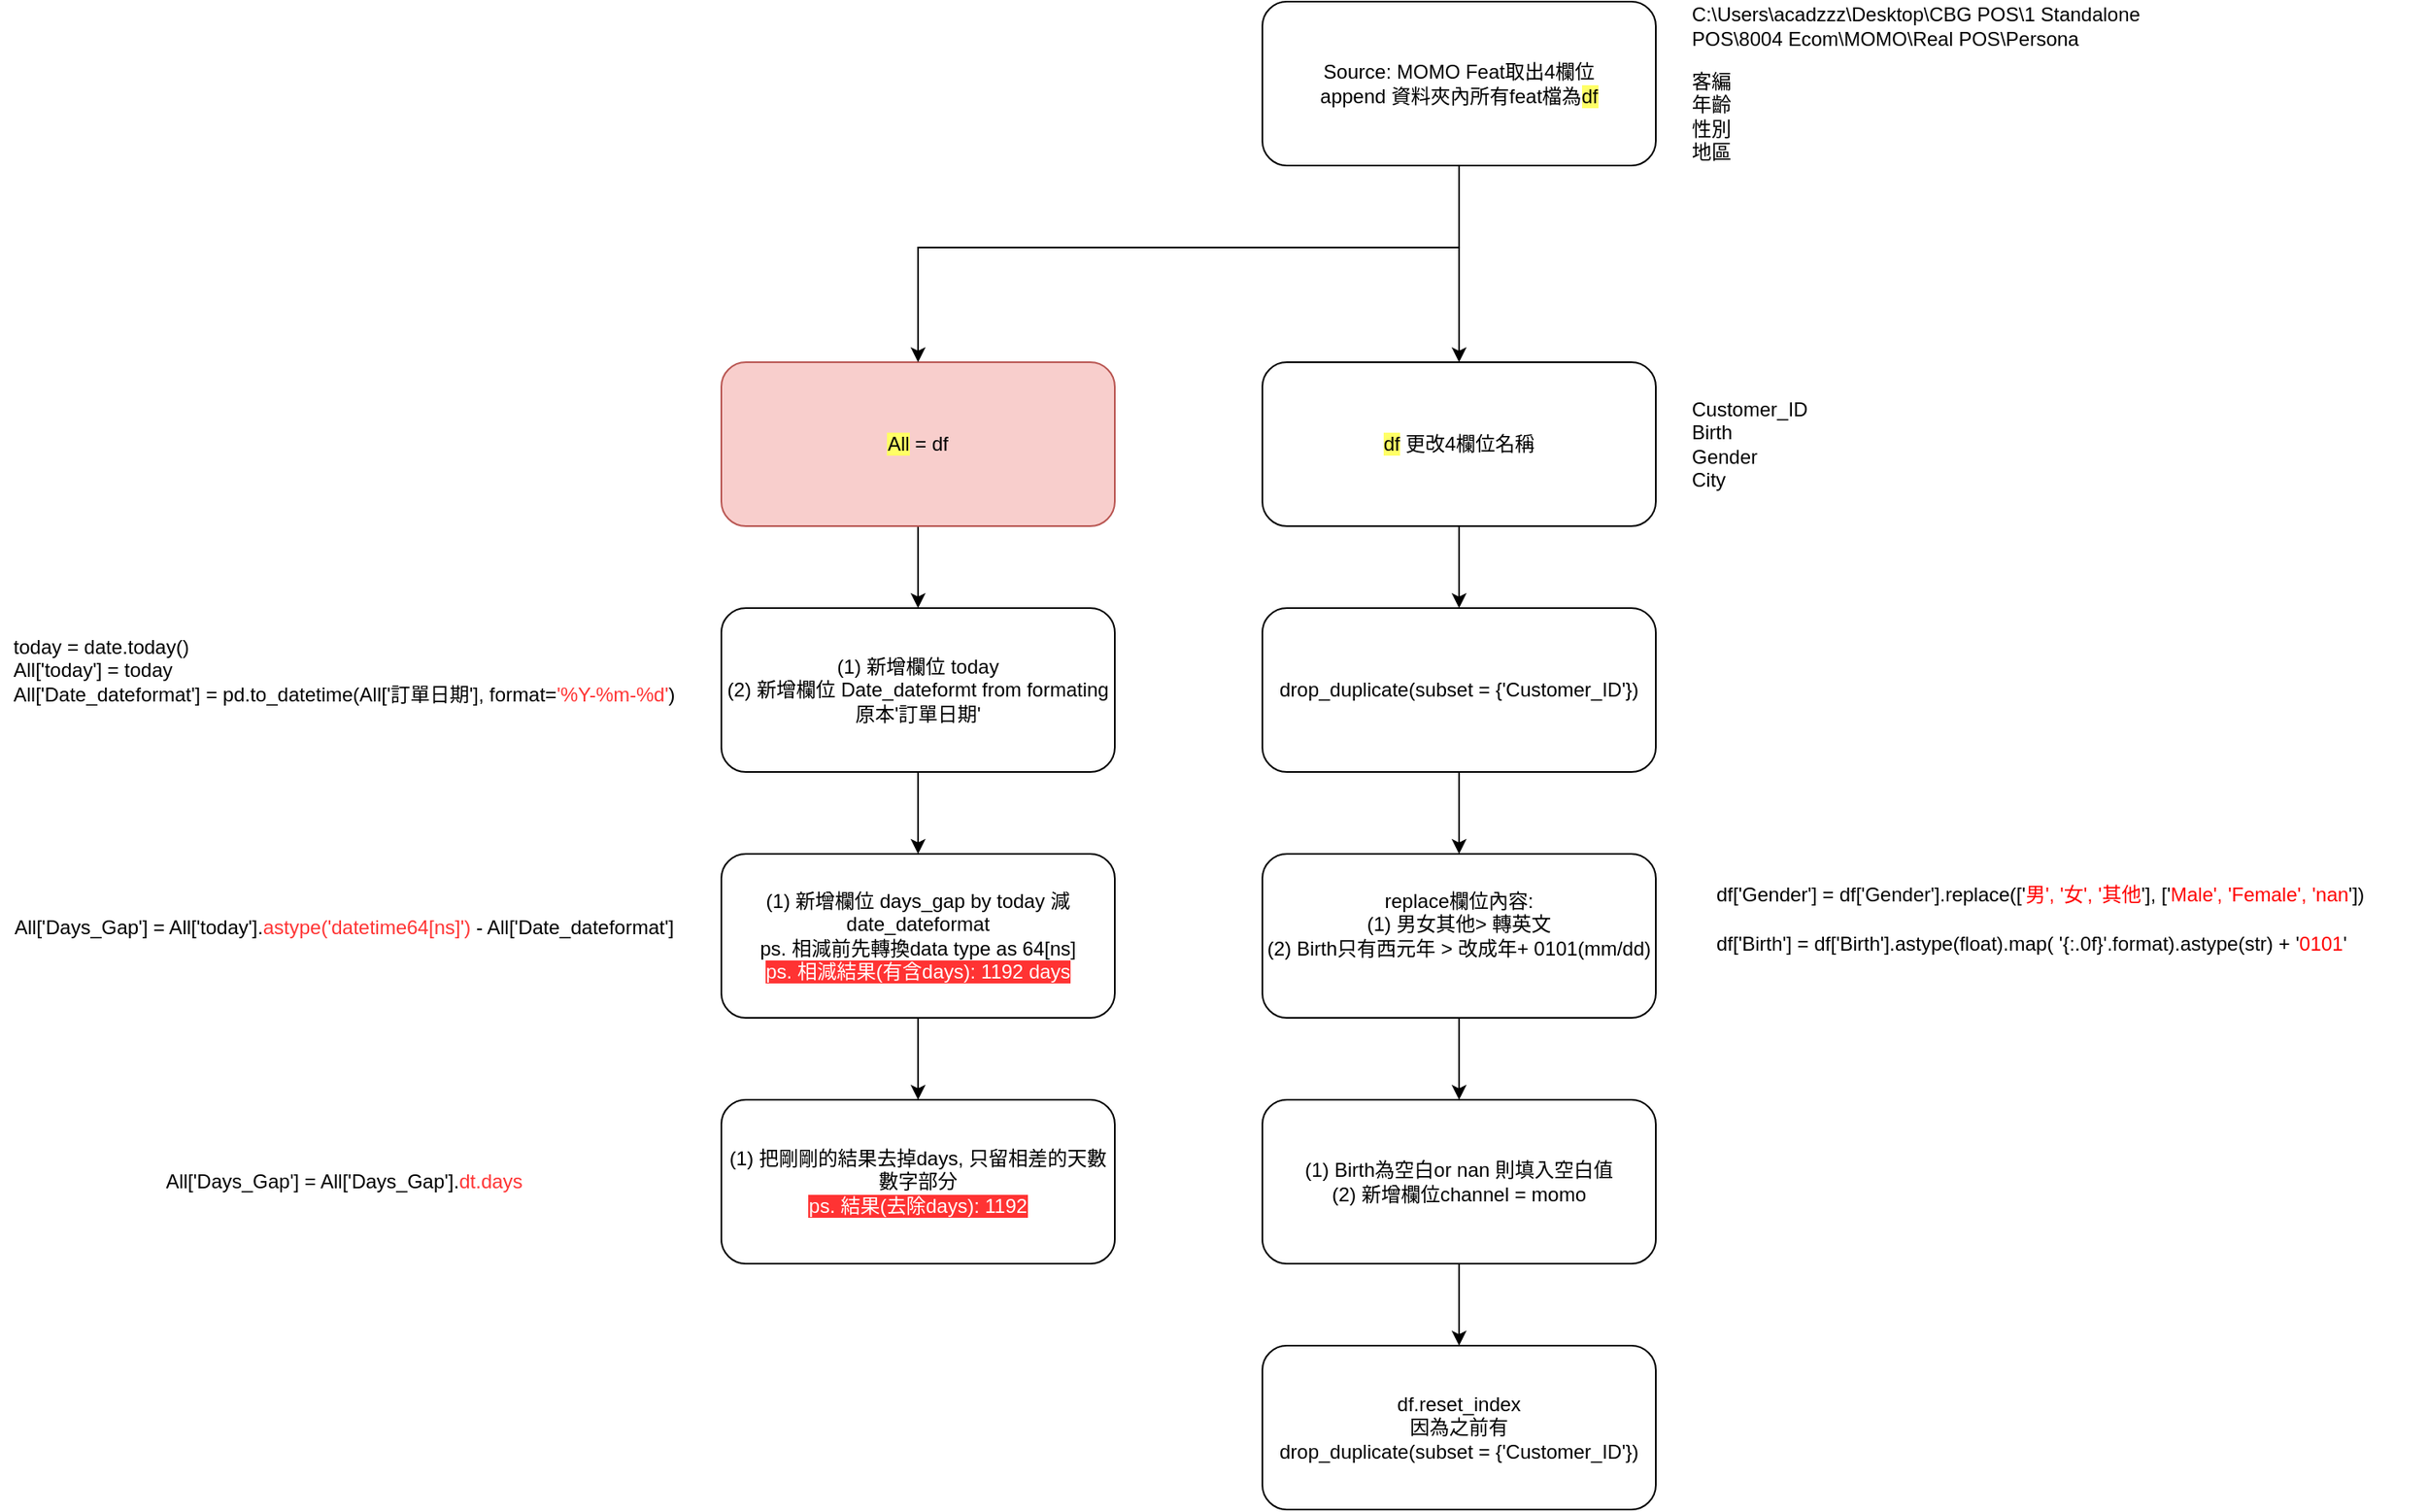 <mxfile version="17.2.4" type="github">
  <diagram id="VdV0Nn6eujVthCHaxyLu" name="Page-1">
    <mxGraphModel dx="1655" dy="1551" grid="1" gridSize="10" guides="1" tooltips="1" connect="1" arrows="1" fold="1" page="1" pageScale="1" pageWidth="850" pageHeight="1100" math="0" shadow="0">
      <root>
        <mxCell id="0" />
        <mxCell id="1" parent="0" />
        <mxCell id="hvA4PafVI6DXR14lHh_R-13" value="" style="edgeStyle=orthogonalEdgeStyle;rounded=0;orthogonalLoop=1;jettySize=auto;html=1;" edge="1" parent="1" source="liE0KncuEcMG09TZuyiC-1" target="hvA4PafVI6DXR14lHh_R-12">
          <mxGeometry relative="1" as="geometry" />
        </mxCell>
        <mxCell id="liE0KncuEcMG09TZuyiC-1" value="&lt;span style=&quot;background-color: rgb(255 , 255 , 102)&quot;&gt;All&lt;/span&gt; = df" style="rounded=1;whiteSpace=wrap;html=1;fillColor=#f8cecc;strokeColor=#b85450;" parent="1" vertex="1">
          <mxGeometry x="-150" y="170" width="240" height="100" as="geometry" />
        </mxCell>
        <mxCell id="liE0KncuEcMG09TZuyiC-2" value="客編&lt;br&gt;年齡&lt;br&gt;性別&lt;br&gt;&lt;div style=&quot;&quot;&gt;&lt;span&gt;地區&lt;/span&gt;&lt;/div&gt;" style="text;html=1;strokeColor=none;fillColor=none;align=left;verticalAlign=middle;whiteSpace=wrap;rounded=0;" parent="1" vertex="1">
          <mxGeometry x="440" y="-20" width="90" height="80" as="geometry" />
        </mxCell>
        <mxCell id="liE0KncuEcMG09TZuyiC-3" value="C:\Users\acadzzz\Desktop\CBG POS\1 Standalone POS\8004 Ecom\MOMO\Real POS\Persona" style="text;html=1;strokeColor=none;fillColor=none;align=left;verticalAlign=middle;whiteSpace=wrap;rounded=0;" parent="1" vertex="1">
          <mxGeometry x="440" y="-50" width="310" height="30" as="geometry" />
        </mxCell>
        <mxCell id="liE0KncuEcMG09TZuyiC-8" value="" style="edgeStyle=orthogonalEdgeStyle;rounded=0;orthogonalLoop=1;jettySize=auto;html=1;" parent="1" source="liE0KncuEcMG09TZuyiC-4" target="liE0KncuEcMG09TZuyiC-6" edge="1">
          <mxGeometry relative="1" as="geometry" />
        </mxCell>
        <mxCell id="liE0KncuEcMG09TZuyiC-4" value="&lt;span style=&quot;background-color: rgb(255 , 255 , 102)&quot;&gt;df&lt;/span&gt; 更改4欄位名稱" style="rounded=1;whiteSpace=wrap;html=1;" parent="1" vertex="1">
          <mxGeometry x="180" y="170" width="240" height="100" as="geometry" />
        </mxCell>
        <mxCell id="liE0KncuEcMG09TZuyiC-5" value="Customer_ID&lt;br&gt;Birth&lt;br&gt;Gender&lt;br&gt;City" style="text;html=1;strokeColor=none;fillColor=none;align=left;verticalAlign=middle;whiteSpace=wrap;rounded=0;" parent="1" vertex="1">
          <mxGeometry x="440" y="180" width="90" height="80" as="geometry" />
        </mxCell>
        <mxCell id="liE0KncuEcMG09TZuyiC-12" value="" style="edgeStyle=orthogonalEdgeStyle;rounded=0;orthogonalLoop=1;jettySize=auto;html=1;" parent="1" source="liE0KncuEcMG09TZuyiC-6" target="liE0KncuEcMG09TZuyiC-11" edge="1">
          <mxGeometry relative="1" as="geometry" />
        </mxCell>
        <mxCell id="liE0KncuEcMG09TZuyiC-6" value="drop_duplicate(subset = {&#39;Customer_ID&#39;})" style="rounded=1;whiteSpace=wrap;html=1;" parent="1" vertex="1">
          <mxGeometry x="180" y="320" width="240" height="100" as="geometry" />
        </mxCell>
        <mxCell id="hvA4PafVI6DXR14lHh_R-2" value="" style="edgeStyle=orthogonalEdgeStyle;rounded=0;orthogonalLoop=1;jettySize=auto;html=1;" edge="1" parent="1" source="liE0KncuEcMG09TZuyiC-11" target="hvA4PafVI6DXR14lHh_R-1">
          <mxGeometry relative="1" as="geometry" />
        </mxCell>
        <mxCell id="liE0KncuEcMG09TZuyiC-11" value="replace欄位內容:&lt;br&gt;(1) 男女其他&amp;gt; 轉英文&lt;br&gt;(2) Birth只有西元年 &amp;gt; 改成年+ 0101(mm/dd)&lt;br&gt;&lt;div&gt;&lt;br&gt;&lt;/div&gt;" style="rounded=1;whiteSpace=wrap;html=1;" parent="1" vertex="1">
          <mxGeometry x="180" y="470" width="240" height="100" as="geometry" />
        </mxCell>
        <mxCell id="liE0KncuEcMG09TZuyiC-13" value="&lt;div&gt;df[&#39;Gender&#39;] = df[&#39;Gender&#39;].replace([&#39;&lt;font color=&quot;#ff0000&quot;&gt;男&#39;, &#39;女&#39;, &#39;其他&lt;/font&gt;&#39;], [&#39;&lt;font color=&quot;#ff0000&quot;&gt;Male&#39;, &#39;Female&#39;, &#39;nan&lt;/font&gt;&#39;])&lt;/div&gt;" style="text;html=1;strokeColor=none;fillColor=none;align=left;verticalAlign=middle;whiteSpace=wrap;rounded=0;" parent="1" vertex="1">
          <mxGeometry x="455" y="480" width="435" height="30" as="geometry" />
        </mxCell>
        <mxCell id="liE0KncuEcMG09TZuyiC-14" value="&lt;div&gt;df[&#39;Birth&#39;] = df[&#39;Birth&#39;].astype(float).map(&amp;nbsp;&lt;span&gt;&#39;{:.0f}&#39;.format).astype(str) + &#39;&lt;font color=&quot;#ff0000&quot;&gt;0101&lt;/font&gt;&#39;&lt;/span&gt;&lt;/div&gt;" style="text;html=1;strokeColor=none;fillColor=none;align=left;verticalAlign=middle;whiteSpace=wrap;rounded=0;" parent="1" vertex="1">
          <mxGeometry x="455" y="510" width="420" height="30" as="geometry" />
        </mxCell>
        <mxCell id="hvA4PafVI6DXR14lHh_R-4" value="" style="edgeStyle=orthogonalEdgeStyle;rounded=0;orthogonalLoop=1;jettySize=auto;html=1;" edge="1" parent="1" source="hvA4PafVI6DXR14lHh_R-1" target="hvA4PafVI6DXR14lHh_R-3">
          <mxGeometry relative="1" as="geometry" />
        </mxCell>
        <mxCell id="hvA4PafVI6DXR14lHh_R-1" value="(1) Birth為空白or nan 則填入空白值&lt;br&gt;(2) 新增欄位channel = momo" style="rounded=1;whiteSpace=wrap;html=1;" vertex="1" parent="1">
          <mxGeometry x="180" y="620" width="240" height="100" as="geometry" />
        </mxCell>
        <mxCell id="hvA4PafVI6DXR14lHh_R-3" value="df.reset_index&lt;br&gt;因為之前有&lt;br&gt;drop_duplicate(subset = {&#39;Customer_ID&#39;})" style="rounded=1;whiteSpace=wrap;html=1;" vertex="1" parent="1">
          <mxGeometry x="180" y="770" width="240" height="100" as="geometry" />
        </mxCell>
        <mxCell id="hvA4PafVI6DXR14lHh_R-8" style="edgeStyle=orthogonalEdgeStyle;rounded=0;orthogonalLoop=1;jettySize=auto;html=1;" edge="1" parent="1" source="hvA4PafVI6DXR14lHh_R-5" target="liE0KncuEcMG09TZuyiC-4">
          <mxGeometry relative="1" as="geometry" />
        </mxCell>
        <mxCell id="hvA4PafVI6DXR14lHh_R-9" style="edgeStyle=orthogonalEdgeStyle;rounded=0;orthogonalLoop=1;jettySize=auto;html=1;" edge="1" parent="1" source="hvA4PafVI6DXR14lHh_R-5" target="liE0KncuEcMG09TZuyiC-1">
          <mxGeometry relative="1" as="geometry">
            <Array as="points">
              <mxPoint x="300" y="100" />
              <mxPoint x="-30" y="100" />
              <mxPoint x="-30" y="220" />
            </Array>
          </mxGeometry>
        </mxCell>
        <mxCell id="hvA4PafVI6DXR14lHh_R-5" value="Source: MOMO Feat取出4欄位&lt;br&gt;append 資料夾內所有feat檔為&lt;span style=&quot;background-color: rgb(255 , 255 , 102)&quot;&gt;df&lt;/span&gt;" style="rounded=1;whiteSpace=wrap;html=1;" vertex="1" parent="1">
          <mxGeometry x="180" y="-50" width="240" height="100" as="geometry" />
        </mxCell>
        <mxCell id="hvA4PafVI6DXR14lHh_R-16" value="" style="edgeStyle=orthogonalEdgeStyle;rounded=0;orthogonalLoop=1;jettySize=auto;html=1;" edge="1" parent="1" source="hvA4PafVI6DXR14lHh_R-12" target="hvA4PafVI6DXR14lHh_R-15">
          <mxGeometry relative="1" as="geometry" />
        </mxCell>
        <mxCell id="hvA4PafVI6DXR14lHh_R-12" value="(1) 新增欄位 today&lt;br&gt;(2) 新增欄位 Date_dateformt from formating原本&#39;訂單日期&#39;" style="rounded=1;whiteSpace=wrap;html=1;" vertex="1" parent="1">
          <mxGeometry x="-150" y="320" width="240" height="100" as="geometry" />
        </mxCell>
        <mxCell id="hvA4PafVI6DXR14lHh_R-14" value="&lt;div style=&quot;text-align: left&quot;&gt;today = date.today()&lt;/div&gt;&lt;div style=&quot;text-align: left&quot;&gt;All[&#39;today&#39;] = today&lt;/div&gt;All[&#39;Date_dateformat&#39;] = pd.to_datetime(All[&#39;訂單日期&#39;], format=&lt;font color=&quot;#ff3333&quot;&gt;&#39;%Y-%m-%d&#39;&lt;/font&gt;)&lt;br&gt;&lt;div style=&quot;text-align: left&quot;&gt;&lt;br&gt;&lt;/div&gt;" style="text;html=1;align=center;verticalAlign=middle;whiteSpace=wrap;rounded=0;labelBackgroundColor=none;" vertex="1" parent="1">
          <mxGeometry x="-590" y="320" width="420" height="90" as="geometry" />
        </mxCell>
        <mxCell id="hvA4PafVI6DXR14lHh_R-19" value="" style="edgeStyle=orthogonalEdgeStyle;rounded=0;orthogonalLoop=1;jettySize=auto;html=1;fontColor=#FF3333;" edge="1" parent="1" source="hvA4PafVI6DXR14lHh_R-15" target="hvA4PafVI6DXR14lHh_R-18">
          <mxGeometry relative="1" as="geometry" />
        </mxCell>
        <mxCell id="hvA4PafVI6DXR14lHh_R-15" value="(1) 新增欄位 days_gap by today 減 date_dateformat&lt;br&gt;ps. 相減前先轉換data type as 64[ns]&lt;br&gt;&lt;span style=&quot;background-color: rgb(255 , 51 , 51)&quot;&gt;&lt;font color=&quot;#ffffff&quot;&gt;ps. 相減結果(有含days): 1192 days&lt;/font&gt;&lt;/span&gt;" style="rounded=1;whiteSpace=wrap;html=1;" vertex="1" parent="1">
          <mxGeometry x="-150" y="470" width="240" height="100" as="geometry" />
        </mxCell>
        <mxCell id="hvA4PafVI6DXR14lHh_R-17" value="&lt;div style=&quot;text-align: left&quot;&gt;All[&#39;Days_Gap&#39;] = All[&#39;today&#39;].&lt;font color=&quot;#ff3333&quot;&gt;astype(&#39;datetime64[ns]&#39;)&lt;/font&gt; - All[&#39;Date_dateformat&#39;]&lt;br&gt;&lt;/div&gt;" style="text;html=1;align=center;verticalAlign=middle;whiteSpace=wrap;rounded=0;labelBackgroundColor=none;" vertex="1" parent="1">
          <mxGeometry x="-590" y="470" width="420" height="90" as="geometry" />
        </mxCell>
        <mxCell id="hvA4PafVI6DXR14lHh_R-18" value="(1) 把剛剛的結果去掉days, 只留相差的天數數字部分&lt;br&gt;&lt;span style=&quot;background-color: rgb(255 , 51 , 51)&quot;&gt;&lt;font color=&quot;#ffffff&quot;&gt;ps. 結果(去除days): 1192&lt;/font&gt;&lt;/span&gt;" style="rounded=1;whiteSpace=wrap;html=1;" vertex="1" parent="1">
          <mxGeometry x="-150" y="620" width="240" height="100" as="geometry" />
        </mxCell>
        <mxCell id="hvA4PafVI6DXR14lHh_R-20" value="&lt;div style=&quot;text-align: left&quot;&gt;All[&#39;Days_Gap&#39;] = All[&#39;Days_Gap&#39;].&lt;font color=&quot;#ff3333&quot;&gt;dt.days&lt;/font&gt;&lt;br&gt;&lt;/div&gt;" style="text;html=1;align=center;verticalAlign=middle;whiteSpace=wrap;rounded=0;labelBackgroundColor=none;" vertex="1" parent="1">
          <mxGeometry x="-590" y="625" width="420" height="90" as="geometry" />
        </mxCell>
      </root>
    </mxGraphModel>
  </diagram>
</mxfile>
